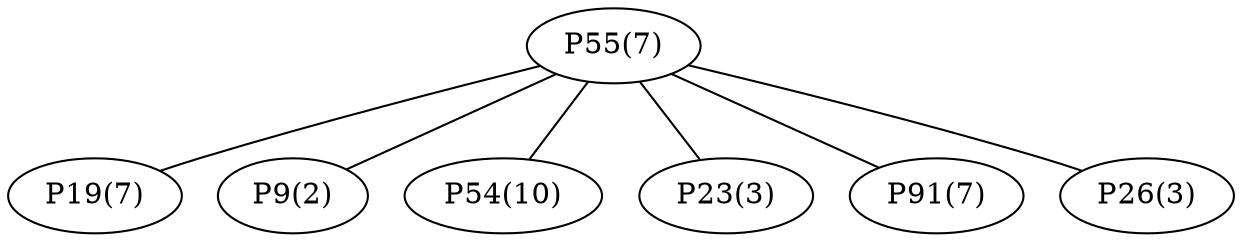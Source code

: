 graph network {
	"P55(7)";
	"P19(7)";
	"P9(2)";
	"P54(10)";
	"P23(3)";
	"P91(7)";
	"P26(3)";
	"P55(7)" -- "P19(7)";
	"P55(7)" -- "P9(2)";
	"P55(7)" -- "P54(10)";
	"P55(7)" -- "P23(3)";
	"P55(7)" -- "P91(7)";
	"P55(7)" -- "P26(3)";
}